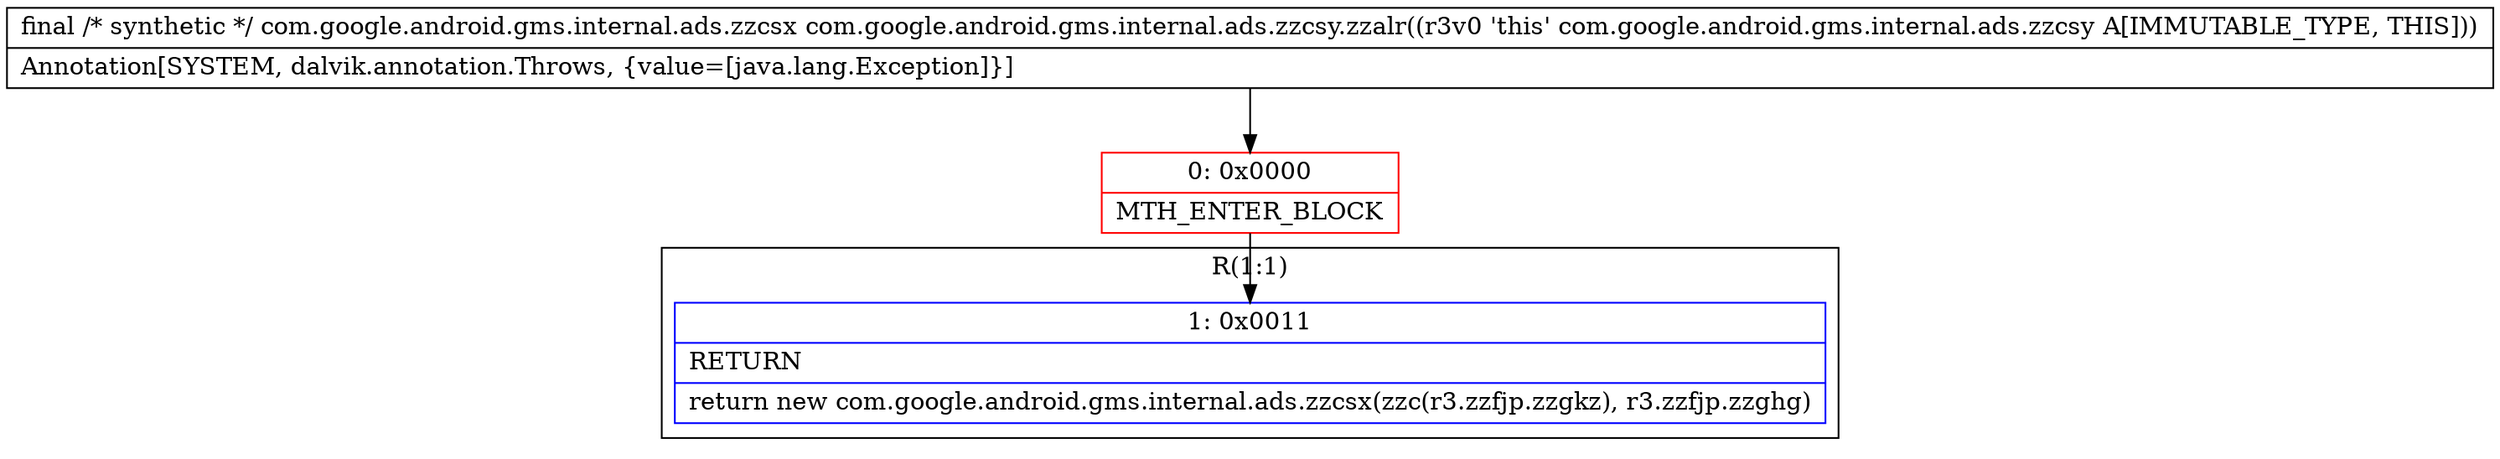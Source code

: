 digraph "CFG forcom.google.android.gms.internal.ads.zzcsy.zzalr()Lcom\/google\/android\/gms\/internal\/ads\/zzcsx;" {
subgraph cluster_Region_774120908 {
label = "R(1:1)";
node [shape=record,color=blue];
Node_1 [shape=record,label="{1\:\ 0x0011|RETURN\l|return new com.google.android.gms.internal.ads.zzcsx(zzc(r3.zzfjp.zzgkz), r3.zzfjp.zzghg)\l}"];
}
Node_0 [shape=record,color=red,label="{0\:\ 0x0000|MTH_ENTER_BLOCK\l}"];
MethodNode[shape=record,label="{final \/* synthetic *\/ com.google.android.gms.internal.ads.zzcsx com.google.android.gms.internal.ads.zzcsy.zzalr((r3v0 'this' com.google.android.gms.internal.ads.zzcsy A[IMMUTABLE_TYPE, THIS]))  | Annotation[SYSTEM, dalvik.annotation.Throws, \{value=[java.lang.Exception]\}]\l}"];
MethodNode -> Node_0;
Node_0 -> Node_1;
}

